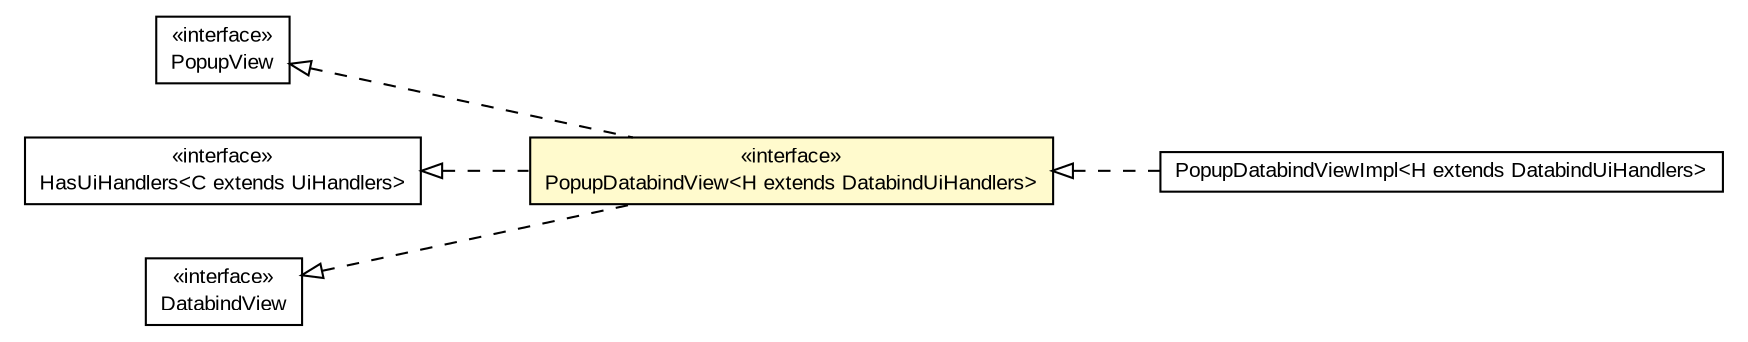#!/usr/local/bin/dot
#
# Class diagram 
# Generated by UMLGraph version R5_6-24-gf6e263 (http://www.umlgraph.org/)
#

digraph G {
	edge [fontname="arial",fontsize=10,labelfontname="arial",labelfontsize=10];
	node [fontname="arial",fontsize=10,shape=plaintext];
	nodesep=0.25;
	ranksep=0.5;
	rankdir=LR;
	// org.turbogwt.ext.gwtp.databind.PopupDatabindViewImpl<H extends org.turbogwt.ext.gwtp.databind.DatabindUiHandlers>
	c45 [label=<<table title="org.turbogwt.ext.gwtp.databind.PopupDatabindViewImpl" border="0" cellborder="1" cellspacing="0" cellpadding="2" port="p" href="./PopupDatabindViewImpl.html">
		<tr><td><table border="0" cellspacing="0" cellpadding="1">
<tr><td align="center" balign="center"> PopupDatabindViewImpl&lt;H extends DatabindUiHandlers&gt; </td></tr>
		</table></td></tr>
		</table>>, URL="./PopupDatabindViewImpl.html", fontname="arial", fontcolor="black", fontsize=10.0];
	// org.turbogwt.ext.gwtp.databind.PopupDatabindView<H extends org.turbogwt.ext.gwtp.databind.DatabindUiHandlers>
	c46 [label=<<table title="org.turbogwt.ext.gwtp.databind.PopupDatabindView" border="0" cellborder="1" cellspacing="0" cellpadding="2" port="p" bgcolor="lemonChiffon" href="./PopupDatabindView.html">
		<tr><td><table border="0" cellspacing="0" cellpadding="1">
<tr><td align="center" balign="center"> &#171;interface&#187; </td></tr>
<tr><td align="center" balign="center"> PopupDatabindView&lt;H extends DatabindUiHandlers&gt; </td></tr>
		</table></td></tr>
		</table>>, URL="./PopupDatabindView.html", fontname="arial", fontcolor="black", fontsize=10.0];
	//org.turbogwt.ext.gwtp.databind.PopupDatabindViewImpl<H extends org.turbogwt.ext.gwtp.databind.DatabindUiHandlers> implements org.turbogwt.ext.gwtp.databind.PopupDatabindView<H extends org.turbogwt.ext.gwtp.databind.DatabindUiHandlers>
	c46:p -> c45:p [dir=back,arrowtail=empty,style=dashed];
	//org.turbogwt.ext.gwtp.databind.PopupDatabindView<H extends org.turbogwt.ext.gwtp.databind.DatabindUiHandlers> implements com.gwtplatform.mvp.client.PopupView
	c51:p -> c46:p [dir=back,arrowtail=empty,style=dashed];
	//org.turbogwt.ext.gwtp.databind.PopupDatabindView<H extends org.turbogwt.ext.gwtp.databind.DatabindUiHandlers> implements com.gwtplatform.mvp.client.HasUiHandlers<C extends com.gwtplatform.mvp.client.UiHandlers>
	c52:p -> c46:p [dir=back,arrowtail=empty,style=dashed];
	//org.turbogwt.ext.gwtp.databind.PopupDatabindView<H extends org.turbogwt.ext.gwtp.databind.DatabindUiHandlers> implements org.turbogwt.mvp.databind.DatabindView
	c53:p -> c46:p [dir=back,arrowtail=empty,style=dashed];
	// com.gwtplatform.mvp.client.PopupView
	c51 [label=<<table title="com.gwtplatform.mvp.client.PopupView" border="0" cellborder="1" cellspacing="0" cellpadding="2" port="p">
		<tr><td><table border="0" cellspacing="0" cellpadding="1">
<tr><td align="center" balign="center"> &#171;interface&#187; </td></tr>
<tr><td align="center" balign="center"> PopupView </td></tr>
		</table></td></tr>
		</table>>, URL="null", fontname="arial", fontcolor="black", fontsize=10.0];
	// com.gwtplatform.mvp.client.HasUiHandlers<C extends com.gwtplatform.mvp.client.UiHandlers>
	c52 [label=<<table title="com.gwtplatform.mvp.client.HasUiHandlers" border="0" cellborder="1" cellspacing="0" cellpadding="2" port="p">
		<tr><td><table border="0" cellspacing="0" cellpadding="1">
<tr><td align="center" balign="center"> &#171;interface&#187; </td></tr>
<tr><td align="center" balign="center"> HasUiHandlers&lt;C extends UiHandlers&gt; </td></tr>
		</table></td></tr>
		</table>>, URL="null", fontname="arial", fontcolor="black", fontsize=10.0];
	// org.turbogwt.mvp.databind.DatabindView
	c53 [label=<<table title="org.turbogwt.mvp.databind.DatabindView" border="0" cellborder="1" cellspacing="0" cellpadding="2" port="p">
		<tr><td><table border="0" cellspacing="0" cellpadding="1">
<tr><td align="center" balign="center"> &#171;interface&#187; </td></tr>
<tr><td align="center" balign="center"> DatabindView </td></tr>
		</table></td></tr>
		</table>>, URL="null", fontname="arial", fontcolor="black", fontsize=10.0];
}

